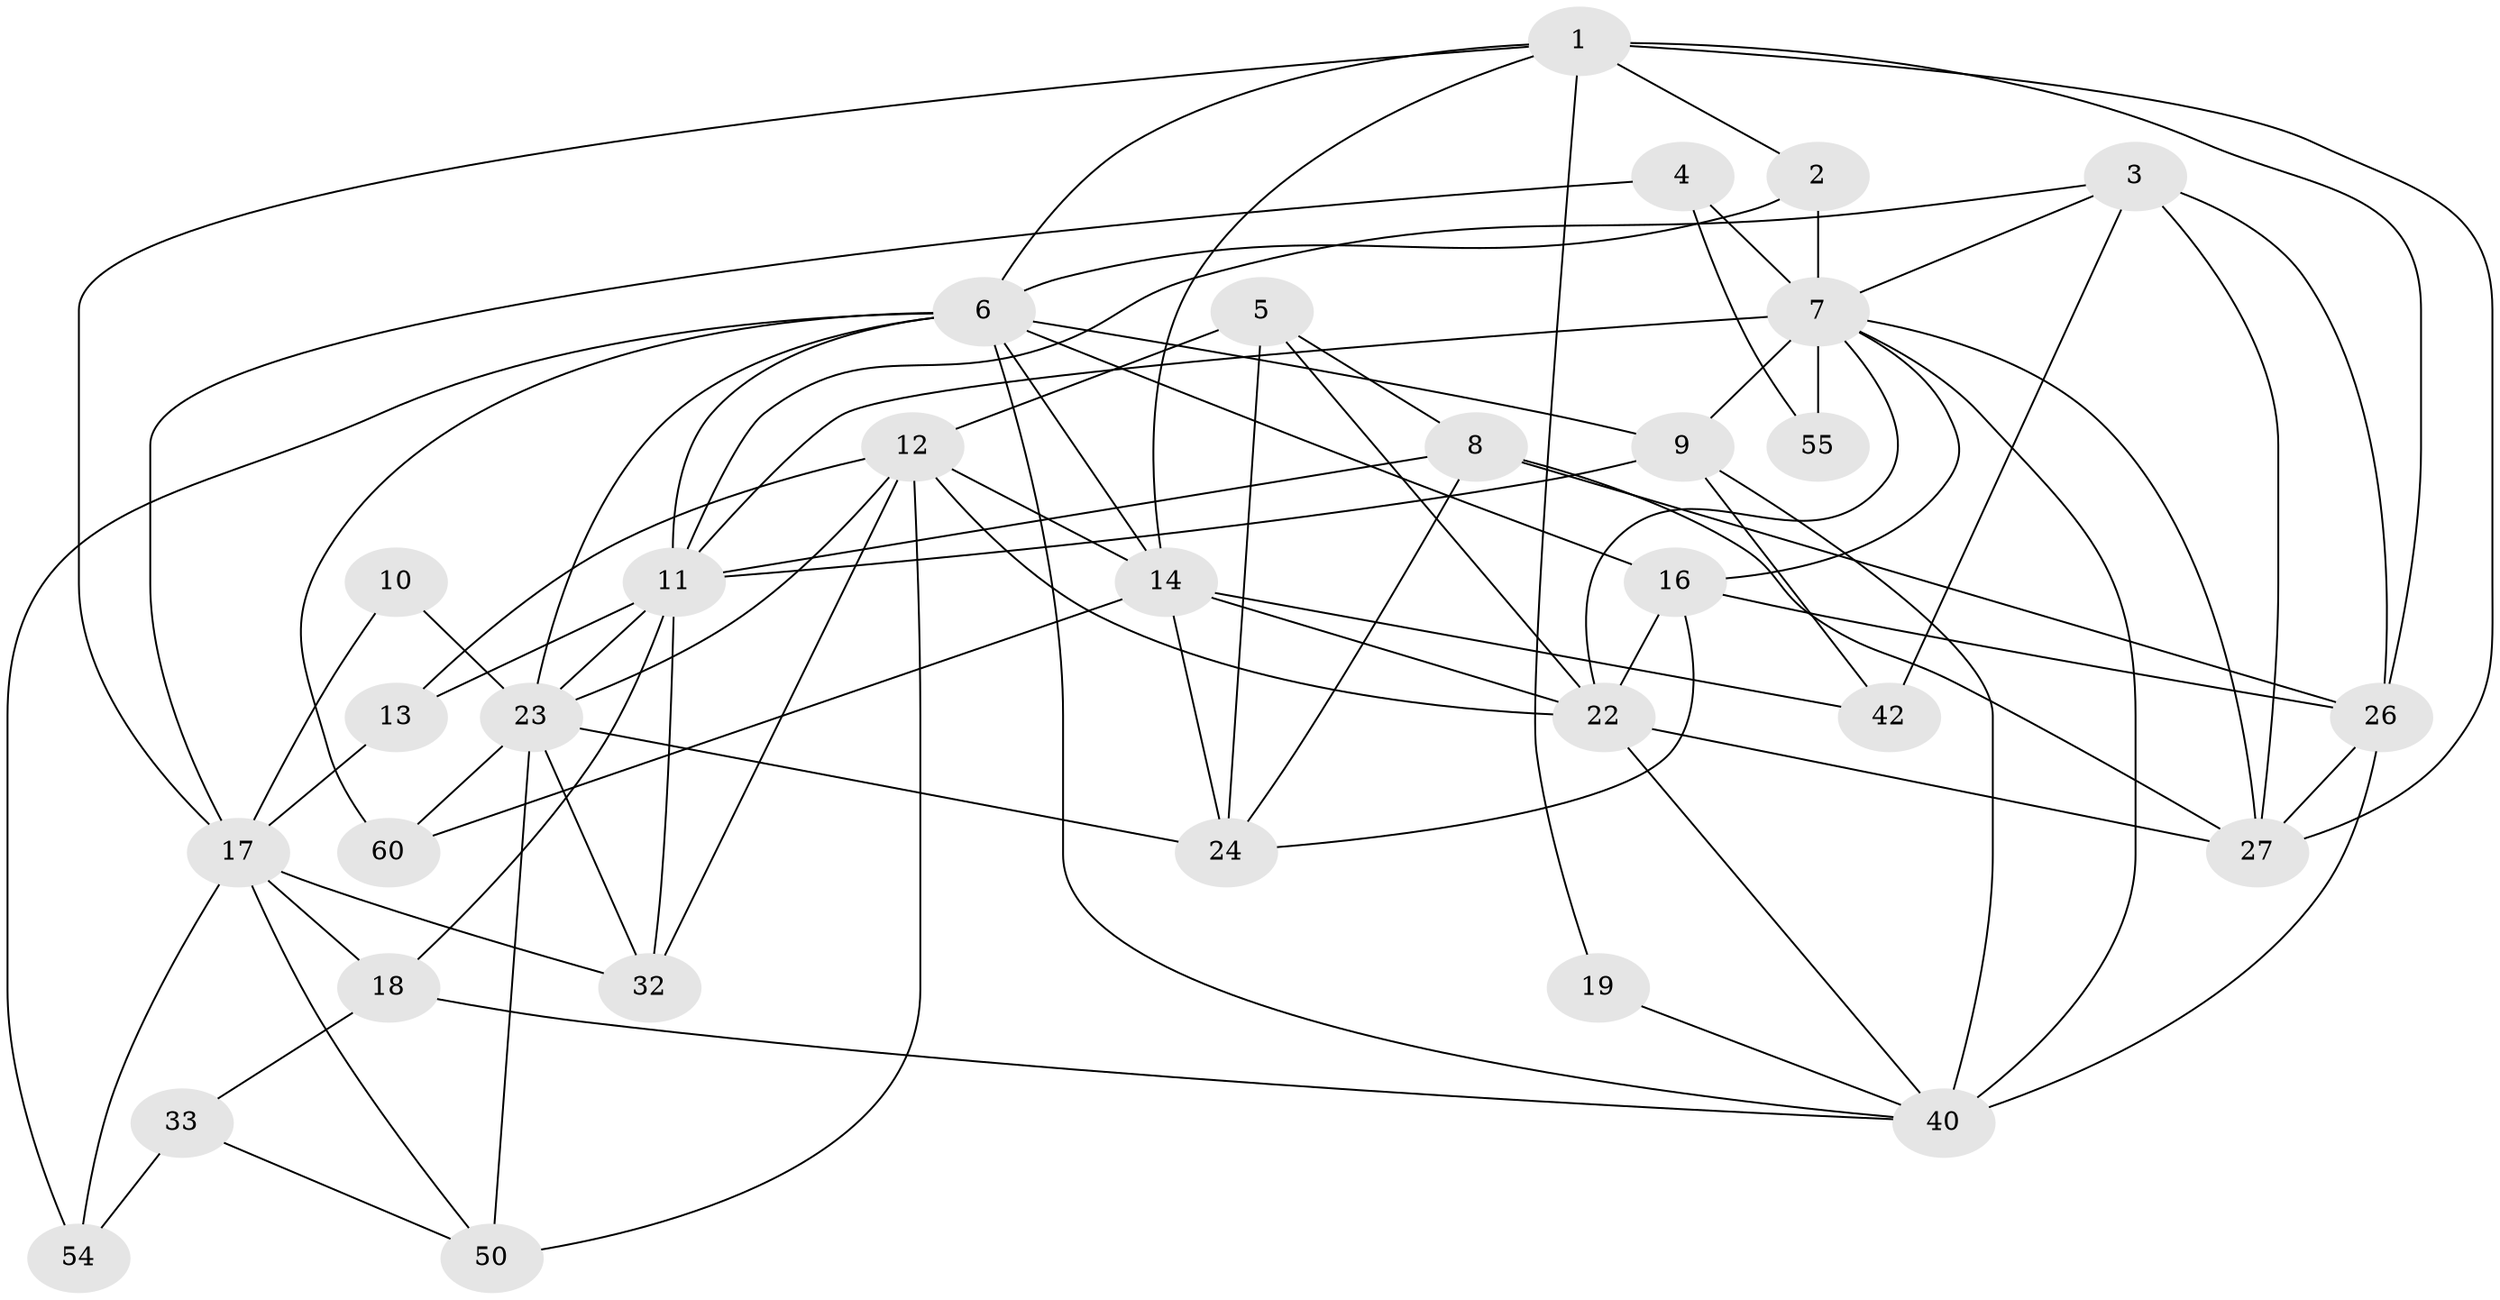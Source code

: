 // original degree distribution, {4: 0.30158730158730157, 3: 0.31746031746031744, 2: 0.09523809523809523, 6: 0.14285714285714285, 5: 0.1111111111111111, 7: 0.015873015873015872, 8: 0.015873015873015872}
// Generated by graph-tools (version 1.1) at 2025/18/03/04/25 18:18:30]
// undirected, 31 vertices, 80 edges
graph export_dot {
graph [start="1"]
  node [color=gray90,style=filled];
  1 [super="+49+59"];
  2;
  3 [super="+31"];
  4;
  5 [super="+28"];
  6 [super="+15"];
  7 [super="+29+44"];
  8 [super="+21"];
  9 [super="+43"];
  10;
  11 [super="+30+45+20"];
  12 [super="+36+39+38"];
  13;
  14 [super="+47+48"];
  16 [super="+34"];
  17 [super="+56+62"];
  18 [super="+35"];
  19;
  22 [super="+53+61"];
  23 [super="+25+57"];
  24 [super="+51"];
  26 [super="+41"];
  27 [super="+58"];
  32;
  33;
  40 [super="+63"];
  42;
  50;
  54;
  55;
  60;
  1 -- 17;
  1 -- 19;
  1 -- 14;
  1 -- 2;
  1 -- 6;
  1 -- 26;
  1 -- 27;
  2 -- 7;
  2 -- 6;
  3 -- 42;
  3 -- 26;
  3 -- 11;
  3 -- 27;
  3 -- 7;
  4 -- 7;
  4 -- 55;
  4 -- 17;
  5 -- 8;
  5 -- 24;
  5 -- 12 [weight=2];
  5 -- 22;
  6 -- 9 [weight=3];
  6 -- 16;
  6 -- 14;
  6 -- 40 [weight=2];
  6 -- 11;
  6 -- 54;
  6 -- 23;
  6 -- 60;
  7 -- 11 [weight=3];
  7 -- 55;
  7 -- 9;
  7 -- 22;
  7 -- 27;
  7 -- 16;
  7 -- 40;
  8 -- 27;
  8 -- 24;
  8 -- 26;
  8 -- 11;
  9 -- 40 [weight=2];
  9 -- 42;
  9 -- 11;
  10 -- 17;
  10 -- 23;
  11 -- 23 [weight=2];
  11 -- 13;
  11 -- 18;
  11 -- 32;
  12 -- 32;
  12 -- 13;
  12 -- 50 [weight=2];
  12 -- 22;
  12 -- 14;
  12 -- 23;
  13 -- 17;
  14 -- 42;
  14 -- 24 [weight=2];
  14 -- 22;
  14 -- 60;
  16 -- 24;
  16 -- 26;
  16 -- 22;
  17 -- 50;
  17 -- 32;
  17 -- 54;
  17 -- 18;
  18 -- 40;
  18 -- 33;
  19 -- 40;
  22 -- 40;
  22 -- 27;
  23 -- 32;
  23 -- 24;
  23 -- 50;
  23 -- 60;
  26 -- 40 [weight=2];
  26 -- 27;
  33 -- 54;
  33 -- 50;
}
